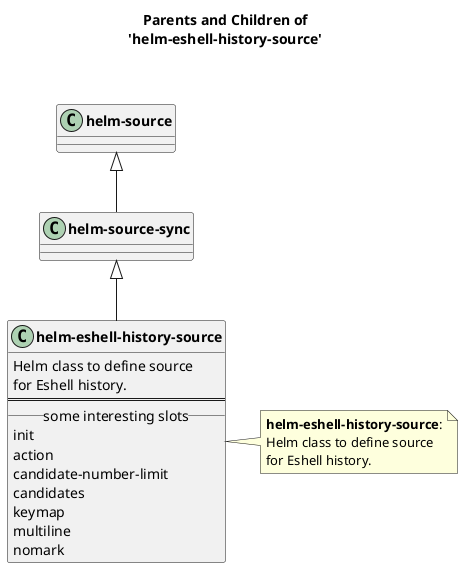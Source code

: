 @startuml
skinparam classFontStyle bold
skinparam captionFontStyle bold
title **Parents and Children of**\n**'helm-eshell-history-source'**\n\n
"helm-source-sync" <|-- "helm-eshell-history-source"
class "helm-source-sync"
"helm-source" <|-- "helm-source-sync"
class "helm-source"
class "helm-eshell-history-source" {
	Helm class to define source
	for Eshell history.
	==
	__ some interesting slots __
	init
	action
	candidate-number-limit
	candidates
	keymap
	multiline
	nomark
}
note right of "helm-eshell-history-source"
	**helm-eshell-history-source**:
	Helm class to define source
	for Eshell history.
end note
@enduml
